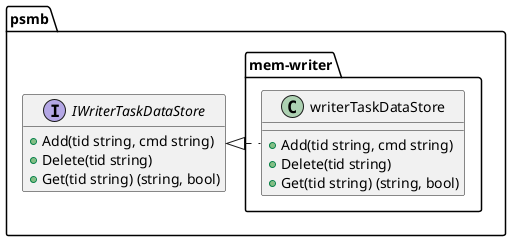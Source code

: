 @startuml

set namespaceSeparator /

class psmb/mem-writer/writerTaskDataStore {
    +Add(tid string, cmd string)
    +Delete(tid string)
    +Get(tid string) (string, bool)
}

interface psmb/IWriterTaskDataStore {
    +Add(tid string, cmd string)
    +Delete(tid string)
    +Get(tid string) (string, bool)
}

"psmb/IWriterTaskDataStore" <|. "psmb/mem-writer/writerTaskDataStore"

hide interface fields

@enduml